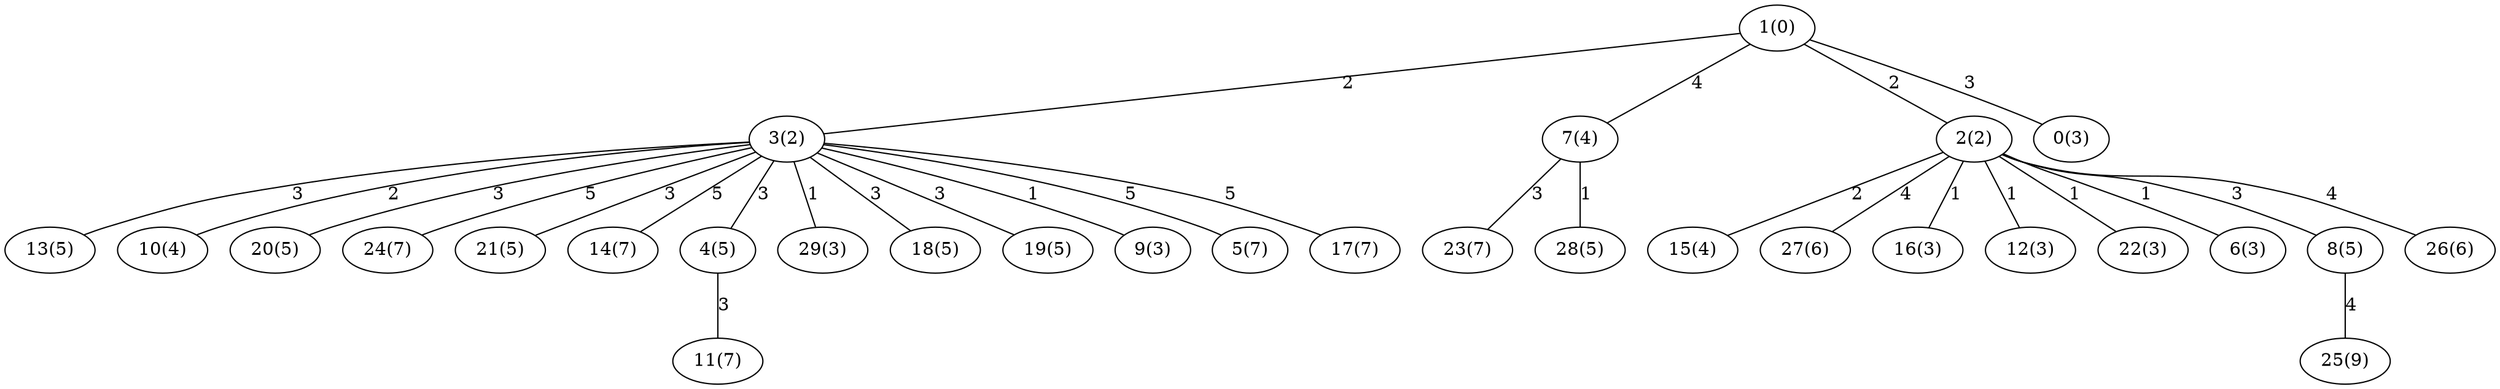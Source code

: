 graph{
   15 [label="15(4)"];
   11 [label="11(7)"];
   13 [label="13(5)"];
   10 [label="10(4)"];
   27 [label="27(6)"];
   1 [label="1(0)"];
   25 [label="25(9)"];
   3 [label="3(2)"];
   23 [label="23(7)"];
   20 [label="20(5)"];
   24 [label="24(7)"];
   16 [label="16(3)"];
   7 [label="7(4)"];
   2 [label="2(2)"];
   21 [label="21(5)"];
   14 [label="14(7)"];
   12 [label="12(3)"];
   0 [label="0(3)"];
   22 [label="22(3)"];
   4 [label="4(5)"];
   6 [label="6(3)"];
   8 [label="8(5)"];
   29 [label="29(3)"];
   18 [label="18(5)"];
   19 [label="19(5)"];
   9 [label="9(3)"];
   28 [label="28(5)"];
   5 [label="5(7)"];
   17 [label="17(7)"];
   26 [label="26(6)"];
   7 -- 23 [label="3"];
   7 -- 28 [label="1"];
   3 -- 17 [label="5"];
   3 -- 5 [label="5"];
   2 -- 26 [label="4"];
   1 -- 3 [label="2"];
   3 -- 13 [label="3"];
   8 -- 25 [label="4"];
   3 -- 10 [label="2"];
   2 -- 27 [label="4"];
   1 -- 2 [label="2"];
   3 -- 20 [label="3"];
   3 -- 24 [label="5"];
   2 -- 16 [label="1"];
   1 -- 7 [label="4"];
   3 -- 21 [label="3"];
   3 -- 14 [label="5"];
   2 -- 12 [label="1"];
   2 -- 15 [label="2"];
   1 -- 0 [label="3"];
   2 -- 22 [label="1"];
   3 -- 4 [label="3"];
   2 -- 6 [label="1"];
   3 -- 29 [label="1"];
   2 -- 8 [label="3"];
   3 -- 18 [label="3"];
   4 -- 11 [label="3"];
   3 -- 19 [label="3"];
   3 -- 9 [label="1"];
}